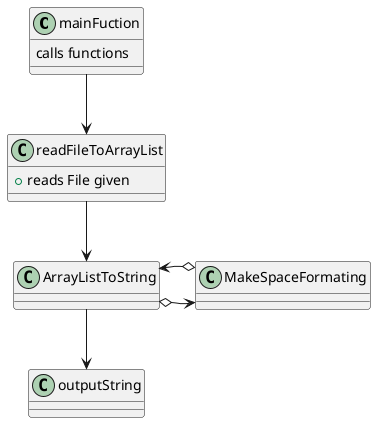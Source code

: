 @startuml
'https://plantuml.com/class-diagram


class mainFuction{
calls functions
}
class readFileToArrayList{
+reads File given
}
mainFuction--> readFileToArrayList
readFileToArrayList-->ArrayListToString
ArrayListToString o->MakeSpaceFormating
MakeSpaceFormating o-> ArrayListToString
ArrayListToString --> outputString
@enduml